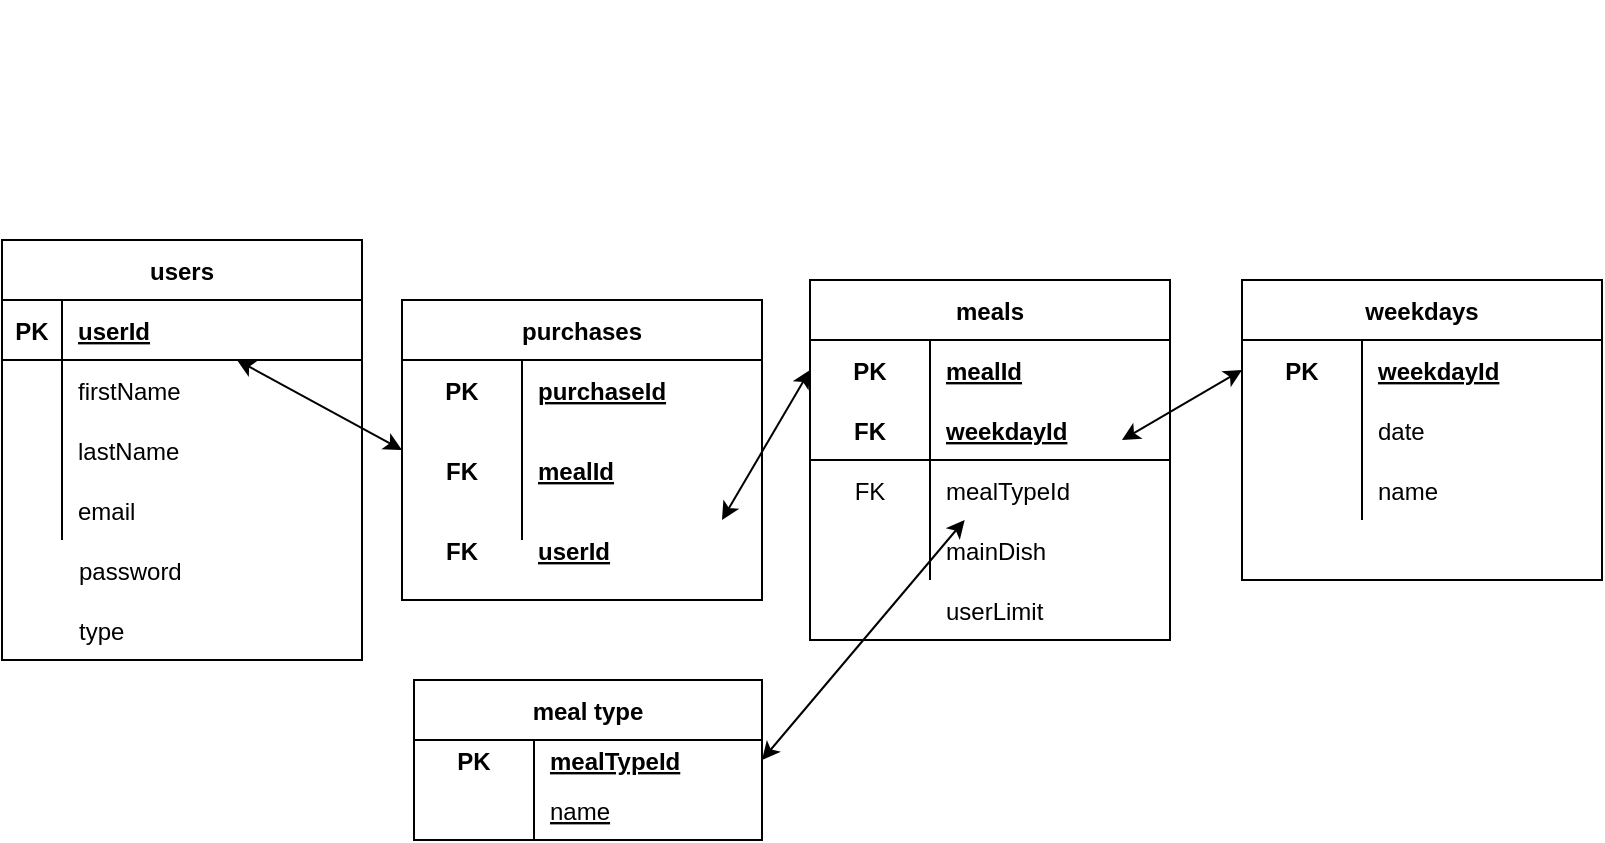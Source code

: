 <mxfile version="15.5.9" type="device"><diagram id="Xyr969KOMSZwpjVr2xSg" name="Page-1"><mxGraphModel dx="1038" dy="500" grid="1" gridSize="10" guides="1" tooltips="1" connect="1" arrows="1" fold="1" page="1" pageScale="1" pageWidth="827" pageHeight="1169" math="0" shadow="0"><root><mxCell id="0"/><mxCell id="1" parent="0"/><mxCell id="pWGAan2U71SMH0lJjc-j-7" value="" style="endArrow=classic;startArrow=classic;html=1;rounded=0;entryX=0;entryY=0.5;entryDx=0;entryDy=0;" parent="1" edge="1" source="rXzDC1S-3HmbVTUK9-Rp-5"><mxGeometry width="50" height="50" relative="1" as="geometry"><mxPoint x="140" y="288.79" as="sourcePoint"/><mxPoint x="200" y="285" as="targetPoint"/></mxGeometry></mxCell><mxCell id="rXzDC1S-3HmbVTUK9-Rp-19" value="" style="group" vertex="1" connectable="0" parent="1"><mxGeometry y="180" width="180.5" height="210" as="geometry"/></mxCell><mxCell id="rXzDC1S-3HmbVTUK9-Rp-4" value="users" style="shape=table;startSize=30;container=1;collapsible=1;childLayout=tableLayout;fixedRows=1;rowLines=0;fontStyle=1;align=center;resizeLast=1;" vertex="1" parent="rXzDC1S-3HmbVTUK9-Rp-19"><mxGeometry width="180" height="210" as="geometry"/></mxCell><mxCell id="rXzDC1S-3HmbVTUK9-Rp-5" value="" style="shape=partialRectangle;collapsible=0;dropTarget=0;pointerEvents=0;fillColor=none;top=0;left=0;bottom=1;right=0;points=[[0,0.5],[1,0.5]];portConstraint=eastwest;" vertex="1" parent="rXzDC1S-3HmbVTUK9-Rp-4"><mxGeometry y="30" width="180" height="30" as="geometry"/></mxCell><mxCell id="rXzDC1S-3HmbVTUK9-Rp-6" value="PK" style="shape=partialRectangle;connectable=0;fillColor=none;top=0;left=0;bottom=0;right=0;fontStyle=1;overflow=hidden;" vertex="1" parent="rXzDC1S-3HmbVTUK9-Rp-5"><mxGeometry width="30" height="30" as="geometry"><mxRectangle width="30" height="30" as="alternateBounds"/></mxGeometry></mxCell><mxCell id="rXzDC1S-3HmbVTUK9-Rp-7" value="userId" style="shape=partialRectangle;connectable=0;fillColor=none;top=0;left=0;bottom=0;right=0;align=left;spacingLeft=6;fontStyle=5;overflow=hidden;" vertex="1" parent="rXzDC1S-3HmbVTUK9-Rp-5"><mxGeometry x="30" width="150" height="30" as="geometry"><mxRectangle width="150" height="30" as="alternateBounds"/></mxGeometry></mxCell><mxCell id="rXzDC1S-3HmbVTUK9-Rp-8" value="" style="shape=partialRectangle;collapsible=0;dropTarget=0;pointerEvents=0;fillColor=none;top=0;left=0;bottom=0;right=0;points=[[0,0.5],[1,0.5]];portConstraint=eastwest;" vertex="1" parent="rXzDC1S-3HmbVTUK9-Rp-4"><mxGeometry y="60" width="180" height="30" as="geometry"/></mxCell><mxCell id="rXzDC1S-3HmbVTUK9-Rp-9" value="" style="shape=partialRectangle;connectable=0;fillColor=none;top=0;left=0;bottom=0;right=0;editable=1;overflow=hidden;" vertex="1" parent="rXzDC1S-3HmbVTUK9-Rp-8"><mxGeometry width="30" height="30" as="geometry"><mxRectangle width="30" height="30" as="alternateBounds"/></mxGeometry></mxCell><mxCell id="rXzDC1S-3HmbVTUK9-Rp-10" value="firstName" style="shape=partialRectangle;connectable=0;fillColor=none;top=0;left=0;bottom=0;right=0;align=left;spacingLeft=6;overflow=hidden;" vertex="1" parent="rXzDC1S-3HmbVTUK9-Rp-8"><mxGeometry x="30" width="150" height="30" as="geometry"><mxRectangle width="150" height="30" as="alternateBounds"/></mxGeometry></mxCell><mxCell id="rXzDC1S-3HmbVTUK9-Rp-11" value="" style="shape=partialRectangle;collapsible=0;dropTarget=0;pointerEvents=0;fillColor=none;top=0;left=0;bottom=0;right=0;points=[[0,0.5],[1,0.5]];portConstraint=eastwest;" vertex="1" parent="rXzDC1S-3HmbVTUK9-Rp-4"><mxGeometry y="90" width="180" height="30" as="geometry"/></mxCell><mxCell id="rXzDC1S-3HmbVTUK9-Rp-12" value="" style="shape=partialRectangle;connectable=0;fillColor=none;top=0;left=0;bottom=0;right=0;editable=1;overflow=hidden;" vertex="1" parent="rXzDC1S-3HmbVTUK9-Rp-11"><mxGeometry width="30" height="30" as="geometry"><mxRectangle width="30" height="30" as="alternateBounds"/></mxGeometry></mxCell><mxCell id="rXzDC1S-3HmbVTUK9-Rp-13" value="lastName" style="shape=partialRectangle;connectable=0;fillColor=none;top=0;left=0;bottom=0;right=0;align=left;spacingLeft=6;overflow=hidden;" vertex="1" parent="rXzDC1S-3HmbVTUK9-Rp-11"><mxGeometry x="30" width="150" height="30" as="geometry"><mxRectangle width="150" height="30" as="alternateBounds"/></mxGeometry></mxCell><mxCell id="rXzDC1S-3HmbVTUK9-Rp-14" value="" style="shape=partialRectangle;collapsible=0;dropTarget=0;pointerEvents=0;fillColor=none;top=0;left=0;bottom=0;right=0;points=[[0,0.5],[1,0.5]];portConstraint=eastwest;" vertex="1" parent="rXzDC1S-3HmbVTUK9-Rp-4"><mxGeometry y="120" width="180" height="30" as="geometry"/></mxCell><mxCell id="rXzDC1S-3HmbVTUK9-Rp-15" value="" style="shape=partialRectangle;connectable=0;fillColor=none;top=0;left=0;bottom=0;right=0;editable=1;overflow=hidden;" vertex="1" parent="rXzDC1S-3HmbVTUK9-Rp-14"><mxGeometry width="30" height="30" as="geometry"><mxRectangle width="30" height="30" as="alternateBounds"/></mxGeometry></mxCell><mxCell id="rXzDC1S-3HmbVTUK9-Rp-16" value="email" style="shape=partialRectangle;connectable=0;fillColor=none;top=0;left=0;bottom=0;right=0;align=left;spacingLeft=6;overflow=hidden;" vertex="1" parent="rXzDC1S-3HmbVTUK9-Rp-14"><mxGeometry x="30" width="150" height="30" as="geometry"><mxRectangle width="150" height="30" as="alternateBounds"/></mxGeometry></mxCell><mxCell id="rXzDC1S-3HmbVTUK9-Rp-17" value="password" style="shape=partialRectangle;connectable=0;fillColor=none;top=0;left=0;bottom=0;right=0;align=left;spacingLeft=6;overflow=hidden;" vertex="1" parent="rXzDC1S-3HmbVTUK9-Rp-19"><mxGeometry x="30.5" y="150" width="150" height="30" as="geometry"><mxRectangle width="150" height="30" as="alternateBounds"/></mxGeometry></mxCell><mxCell id="rXzDC1S-3HmbVTUK9-Rp-18" value="type" style="shape=partialRectangle;connectable=0;fillColor=none;top=0;left=0;bottom=0;right=0;align=left;spacingLeft=6;overflow=hidden;" vertex="1" parent="rXzDC1S-3HmbVTUK9-Rp-19"><mxGeometry x="30.5" y="180" width="150" height="30" as="geometry"><mxRectangle width="150" height="30" as="alternateBounds"/></mxGeometry></mxCell><mxCell id="rXzDC1S-3HmbVTUK9-Rp-68" value="" style="group" vertex="1" connectable="0" parent="1"><mxGeometry x="360" y="60" width="180" height="180" as="geometry"/></mxCell><mxCell id="rXzDC1S-3HmbVTUK9-Rp-69" value="" style="group" vertex="1" connectable="0" parent="rXzDC1S-3HmbVTUK9-Rp-68"><mxGeometry x="44" y="140" width="180" height="180" as="geometry"/></mxCell><mxCell id="rXzDC1S-3HmbVTUK9-Rp-52" value="meals" style="shape=table;startSize=30;container=1;collapsible=1;childLayout=tableLayout;fixedRows=1;rowLines=0;fontStyle=1;align=center;resizeLast=1;" vertex="1" parent="rXzDC1S-3HmbVTUK9-Rp-69"><mxGeometry width="180" height="180" as="geometry"/></mxCell><mxCell id="rXzDC1S-3HmbVTUK9-Rp-53" value="" style="shape=partialRectangle;collapsible=0;dropTarget=0;pointerEvents=0;fillColor=none;top=0;left=0;bottom=0;right=0;points=[[0,0.5],[1,0.5]];portConstraint=eastwest;" vertex="1" parent="rXzDC1S-3HmbVTUK9-Rp-52"><mxGeometry y="30" width="180" height="30" as="geometry"/></mxCell><mxCell id="rXzDC1S-3HmbVTUK9-Rp-54" value="PK" style="shape=partialRectangle;connectable=0;fillColor=none;top=0;left=0;bottom=0;right=0;fontStyle=1;overflow=hidden;" vertex="1" parent="rXzDC1S-3HmbVTUK9-Rp-53"><mxGeometry width="60" height="30" as="geometry"><mxRectangle width="60" height="30" as="alternateBounds"/></mxGeometry></mxCell><mxCell id="rXzDC1S-3HmbVTUK9-Rp-55" value="mealId" style="shape=partialRectangle;connectable=0;fillColor=none;top=0;left=0;bottom=0;right=0;align=left;spacingLeft=6;fontStyle=5;overflow=hidden;" vertex="1" parent="rXzDC1S-3HmbVTUK9-Rp-53"><mxGeometry x="60" width="120" height="30" as="geometry"><mxRectangle width="120" height="30" as="alternateBounds"/></mxGeometry></mxCell><mxCell id="rXzDC1S-3HmbVTUK9-Rp-56" value="" style="shape=partialRectangle;collapsible=0;dropTarget=0;pointerEvents=0;fillColor=none;top=0;left=0;bottom=1;right=0;points=[[0,0.5],[1,0.5]];portConstraint=eastwest;" vertex="1" parent="rXzDC1S-3HmbVTUK9-Rp-52"><mxGeometry y="60" width="180" height="30" as="geometry"/></mxCell><mxCell id="rXzDC1S-3HmbVTUK9-Rp-57" value="FK" style="shape=partialRectangle;connectable=0;fillColor=none;top=0;left=0;bottom=0;right=0;fontStyle=1;overflow=hidden;" vertex="1" parent="rXzDC1S-3HmbVTUK9-Rp-56"><mxGeometry width="60" height="30" as="geometry"><mxRectangle width="60" height="30" as="alternateBounds"/></mxGeometry></mxCell><mxCell id="rXzDC1S-3HmbVTUK9-Rp-58" value="weekdayId" style="shape=partialRectangle;connectable=0;fillColor=none;top=0;left=0;bottom=0;right=0;align=left;spacingLeft=6;fontStyle=5;overflow=hidden;" vertex="1" parent="rXzDC1S-3HmbVTUK9-Rp-56"><mxGeometry x="60" width="120" height="30" as="geometry"><mxRectangle width="120" height="30" as="alternateBounds"/></mxGeometry></mxCell><mxCell id="rXzDC1S-3HmbVTUK9-Rp-59" value="" style="shape=partialRectangle;collapsible=0;dropTarget=0;pointerEvents=0;fillColor=none;top=0;left=0;bottom=0;right=0;points=[[0,0.5],[1,0.5]];portConstraint=eastwest;" vertex="1" parent="rXzDC1S-3HmbVTUK9-Rp-52"><mxGeometry y="90" width="180" height="30" as="geometry"/></mxCell><mxCell id="rXzDC1S-3HmbVTUK9-Rp-60" value="FK" style="shape=partialRectangle;connectable=0;fillColor=none;top=0;left=0;bottom=0;right=0;editable=1;overflow=hidden;" vertex="1" parent="rXzDC1S-3HmbVTUK9-Rp-59"><mxGeometry width="60" height="30" as="geometry"><mxRectangle width="60" height="30" as="alternateBounds"/></mxGeometry></mxCell><mxCell id="rXzDC1S-3HmbVTUK9-Rp-61" value="mealTypeId" style="shape=partialRectangle;connectable=0;fillColor=none;top=0;left=0;bottom=0;right=0;align=left;spacingLeft=6;overflow=hidden;" vertex="1" parent="rXzDC1S-3HmbVTUK9-Rp-59"><mxGeometry x="60" width="120" height="30" as="geometry"><mxRectangle width="120" height="30" as="alternateBounds"/></mxGeometry></mxCell><mxCell id="rXzDC1S-3HmbVTUK9-Rp-62" value="" style="shape=partialRectangle;collapsible=0;dropTarget=0;pointerEvents=0;fillColor=none;top=0;left=0;bottom=0;right=0;points=[[0,0.5],[1,0.5]];portConstraint=eastwest;" vertex="1" parent="rXzDC1S-3HmbVTUK9-Rp-52"><mxGeometry y="120" width="180" height="30" as="geometry"/></mxCell><mxCell id="rXzDC1S-3HmbVTUK9-Rp-63" value="" style="shape=partialRectangle;connectable=0;fillColor=none;top=0;left=0;bottom=0;right=0;editable=1;overflow=hidden;" vertex="1" parent="rXzDC1S-3HmbVTUK9-Rp-62"><mxGeometry width="60" height="30" as="geometry"><mxRectangle width="60" height="30" as="alternateBounds"/></mxGeometry></mxCell><mxCell id="rXzDC1S-3HmbVTUK9-Rp-64" value="mainDish" style="shape=partialRectangle;connectable=0;fillColor=none;top=0;left=0;bottom=0;right=0;align=left;spacingLeft=6;overflow=hidden;" vertex="1" parent="rXzDC1S-3HmbVTUK9-Rp-62"><mxGeometry x="60" width="120" height="30" as="geometry"><mxRectangle width="120" height="30" as="alternateBounds"/></mxGeometry></mxCell><mxCell id="rXzDC1S-3HmbVTUK9-Rp-67" value="userLimit" style="shape=partialRectangle;connectable=0;fillColor=none;top=0;left=0;bottom=0;right=0;align=left;spacingLeft=6;overflow=hidden;" vertex="1" parent="rXzDC1S-3HmbVTUK9-Rp-69"><mxGeometry x="60" y="150" width="120" height="30" as="geometry"><mxRectangle width="120" height="30" as="alternateBounds"/></mxGeometry></mxCell><mxCell id="rXzDC1S-3HmbVTUK9-Rp-102" value="" style="endArrow=classic;startArrow=classic;html=1;rounded=0;entryX=0;entryY=0.5;entryDx=0;entryDy=0;" edge="1" parent="rXzDC1S-3HmbVTUK9-Rp-69" target="rXzDC1S-3HmbVTUK9-Rp-53"><mxGeometry width="50" height="50" relative="1" as="geometry"><mxPoint x="-44" y="120" as="sourcePoint"/><mxPoint x="38.5" y="165" as="targetPoint"/></mxGeometry></mxCell><mxCell id="rXzDC1S-3HmbVTUK9-Rp-71" value="weekdays" style="shape=table;startSize=30;container=1;collapsible=1;childLayout=tableLayout;fixedRows=1;rowLines=0;fontStyle=1;align=center;resizeLast=1;" vertex="1" parent="1"><mxGeometry x="620" y="200" width="180" height="150" as="geometry"/></mxCell><mxCell id="rXzDC1S-3HmbVTUK9-Rp-72" value="" style="shape=partialRectangle;collapsible=0;dropTarget=0;pointerEvents=0;fillColor=none;top=0;left=0;bottom=0;right=0;points=[[0,0.5],[1,0.5]];portConstraint=eastwest;" vertex="1" parent="rXzDC1S-3HmbVTUK9-Rp-71"><mxGeometry y="30" width="180" height="30" as="geometry"/></mxCell><mxCell id="rXzDC1S-3HmbVTUK9-Rp-73" value="PK" style="shape=partialRectangle;connectable=0;fillColor=none;top=0;left=0;bottom=0;right=0;fontStyle=1;overflow=hidden;" vertex="1" parent="rXzDC1S-3HmbVTUK9-Rp-72"><mxGeometry width="60" height="30" as="geometry"><mxRectangle width="60" height="30" as="alternateBounds"/></mxGeometry></mxCell><mxCell id="rXzDC1S-3HmbVTUK9-Rp-74" value="weekdayId" style="shape=partialRectangle;connectable=0;fillColor=none;top=0;left=0;bottom=0;right=0;align=left;spacingLeft=6;fontStyle=5;overflow=hidden;" vertex="1" parent="rXzDC1S-3HmbVTUK9-Rp-72"><mxGeometry x="60" width="120" height="30" as="geometry"><mxRectangle width="120" height="30" as="alternateBounds"/></mxGeometry></mxCell><mxCell id="rXzDC1S-3HmbVTUK9-Rp-78" value="" style="shape=partialRectangle;collapsible=0;dropTarget=0;pointerEvents=0;fillColor=none;top=0;left=0;bottom=0;right=0;points=[[0,0.5],[1,0.5]];portConstraint=eastwest;" vertex="1" parent="rXzDC1S-3HmbVTUK9-Rp-71"><mxGeometry y="60" width="180" height="30" as="geometry"/></mxCell><mxCell id="rXzDC1S-3HmbVTUK9-Rp-79" value="" style="shape=partialRectangle;connectable=0;fillColor=none;top=0;left=0;bottom=0;right=0;editable=1;overflow=hidden;" vertex="1" parent="rXzDC1S-3HmbVTUK9-Rp-78"><mxGeometry width="60" height="30" as="geometry"><mxRectangle width="60" height="30" as="alternateBounds"/></mxGeometry></mxCell><mxCell id="rXzDC1S-3HmbVTUK9-Rp-80" value="date" style="shape=partialRectangle;connectable=0;fillColor=none;top=0;left=0;bottom=0;right=0;align=left;spacingLeft=6;overflow=hidden;" vertex="1" parent="rXzDC1S-3HmbVTUK9-Rp-78"><mxGeometry x="60" width="120" height="30" as="geometry"><mxRectangle width="120" height="30" as="alternateBounds"/></mxGeometry></mxCell><mxCell id="rXzDC1S-3HmbVTUK9-Rp-81" value="" style="shape=partialRectangle;collapsible=0;dropTarget=0;pointerEvents=0;fillColor=none;top=0;left=0;bottom=0;right=0;points=[[0,0.5],[1,0.5]];portConstraint=eastwest;" vertex="1" parent="rXzDC1S-3HmbVTUK9-Rp-71"><mxGeometry y="90" width="180" height="30" as="geometry"/></mxCell><mxCell id="rXzDC1S-3HmbVTUK9-Rp-82" value="" style="shape=partialRectangle;connectable=0;fillColor=none;top=0;left=0;bottom=0;right=0;editable=1;overflow=hidden;" vertex="1" parent="rXzDC1S-3HmbVTUK9-Rp-81"><mxGeometry width="60" height="30" as="geometry"><mxRectangle width="60" height="30" as="alternateBounds"/></mxGeometry></mxCell><mxCell id="rXzDC1S-3HmbVTUK9-Rp-83" value="" style="shape=partialRectangle;connectable=0;fillColor=none;top=0;left=0;bottom=0;right=0;align=left;spacingLeft=6;overflow=hidden;" vertex="1" parent="rXzDC1S-3HmbVTUK9-Rp-81"><mxGeometry x="60" width="120" height="30" as="geometry"><mxRectangle width="120" height="30" as="alternateBounds"/></mxGeometry></mxCell><mxCell id="rXzDC1S-3HmbVTUK9-Rp-85" value="meal type" style="shape=table;startSize=30;container=1;collapsible=1;childLayout=tableLayout;fixedRows=1;rowLines=0;fontStyle=1;align=center;resizeLast=1;strokeColor=default;" vertex="1" parent="1"><mxGeometry x="206" y="400" width="174" height="80" as="geometry"/></mxCell><mxCell id="rXzDC1S-3HmbVTUK9-Rp-86" value="" style="shape=partialRectangle;collapsible=0;dropTarget=0;pointerEvents=0;fillColor=none;top=0;left=0;bottom=0;right=0;points=[[0,0.5],[1,0.5]];portConstraint=eastwest;" vertex="1" parent="rXzDC1S-3HmbVTUK9-Rp-85"><mxGeometry y="30" width="174" height="20" as="geometry"/></mxCell><mxCell id="rXzDC1S-3HmbVTUK9-Rp-87" value="PK" style="shape=partialRectangle;connectable=0;fillColor=none;top=0;left=0;bottom=0;right=0;fontStyle=1;overflow=hidden;" vertex="1" parent="rXzDC1S-3HmbVTUK9-Rp-86"><mxGeometry width="60" height="20" as="geometry"><mxRectangle width="60" height="20" as="alternateBounds"/></mxGeometry></mxCell><mxCell id="rXzDC1S-3HmbVTUK9-Rp-88" value="mealTypeId" style="shape=partialRectangle;connectable=0;fillColor=none;top=0;left=0;bottom=0;right=0;align=left;spacingLeft=6;fontStyle=5;overflow=hidden;" vertex="1" parent="rXzDC1S-3HmbVTUK9-Rp-86"><mxGeometry x="60" width="114" height="20" as="geometry"><mxRectangle width="114" height="20" as="alternateBounds"/></mxGeometry></mxCell><mxCell id="rXzDC1S-3HmbVTUK9-Rp-89" value="" style="shape=partialRectangle;collapsible=0;dropTarget=0;pointerEvents=0;fillColor=none;top=0;left=0;bottom=1;right=0;points=[[0,0.5],[1,0.5]];portConstraint=eastwest;" vertex="1" parent="rXzDC1S-3HmbVTUK9-Rp-85"><mxGeometry y="50" width="174" height="30" as="geometry"/></mxCell><mxCell id="rXzDC1S-3HmbVTUK9-Rp-90" value="" style="shape=partialRectangle;connectable=0;fillColor=none;top=0;left=0;bottom=0;right=0;fontStyle=1;overflow=hidden;" vertex="1" parent="rXzDC1S-3HmbVTUK9-Rp-89"><mxGeometry width="60" height="30" as="geometry"><mxRectangle width="60" height="30" as="alternateBounds"/></mxGeometry></mxCell><mxCell id="rXzDC1S-3HmbVTUK9-Rp-91" value="name" style="shape=partialRectangle;connectable=0;fillColor=none;top=0;left=0;bottom=0;right=0;align=left;spacingLeft=6;fontStyle=4;overflow=hidden;fontColor=default;" vertex="1" parent="rXzDC1S-3HmbVTUK9-Rp-89"><mxGeometry x="60" width="114" height="30" as="geometry"><mxRectangle width="114" height="30" as="alternateBounds"/></mxGeometry></mxCell><mxCell id="rXzDC1S-3HmbVTUK9-Rp-104" value="" style="endArrow=classic;startArrow=classic;html=1;rounded=0;entryX=0;entryY=0.5;entryDx=0;entryDy=0;" edge="1" parent="1" target="rXzDC1S-3HmbVTUK9-Rp-72"><mxGeometry width="50" height="50" relative="1" as="geometry"><mxPoint x="560" y="280" as="sourcePoint"/><mxPoint x="642.5" y="325" as="targetPoint"/></mxGeometry></mxCell><mxCell id="rXzDC1S-3HmbVTUK9-Rp-105" value="name" style="shape=partialRectangle;connectable=0;fillColor=none;top=0;left=0;bottom=0;right=0;align=left;spacingLeft=6;overflow=hidden;" vertex="1" parent="1"><mxGeometry x="680" y="290" width="120" height="30" as="geometry"><mxRectangle width="120" height="30" as="alternateBounds"/></mxGeometry></mxCell><mxCell id="rXzDC1S-3HmbVTUK9-Rp-106" value="" style="endArrow=classic;startArrow=classic;html=1;rounded=0;entryX=1;entryY=0.5;entryDx=0;entryDy=0;" edge="1" parent="1" source="rXzDC1S-3HmbVTUK9-Rp-59" target="rXzDC1S-3HmbVTUK9-Rp-86"><mxGeometry width="50" height="50" relative="1" as="geometry"><mxPoint x="408.75" y="450" as="sourcePoint"/><mxPoint x="491.25" y="495" as="targetPoint"/></mxGeometry></mxCell><mxCell id="rXzDC1S-3HmbVTUK9-Rp-36" value="purchases" style="shape=table;startSize=30;container=1;collapsible=1;childLayout=tableLayout;fixedRows=1;rowLines=0;fontStyle=1;align=center;resizeLast=1;strokeColor=default;" vertex="1" parent="1"><mxGeometry x="200" y="210" width="180" height="150" as="geometry"/></mxCell><mxCell id="rXzDC1S-3HmbVTUK9-Rp-37" value="" style="shape=partialRectangle;collapsible=0;dropTarget=0;pointerEvents=0;fillColor=none;top=0;left=0;bottom=0;right=0;points=[[0,0.5],[1,0.5]];portConstraint=eastwest;" vertex="1" parent="rXzDC1S-3HmbVTUK9-Rp-36"><mxGeometry y="30" width="180" height="30" as="geometry"/></mxCell><mxCell id="rXzDC1S-3HmbVTUK9-Rp-38" value="PK" style="shape=partialRectangle;connectable=0;fillColor=none;top=0;left=0;bottom=0;right=0;fontStyle=1;overflow=hidden;" vertex="1" parent="rXzDC1S-3HmbVTUK9-Rp-37"><mxGeometry width="60" height="30" as="geometry"><mxRectangle width="60" height="30" as="alternateBounds"/></mxGeometry></mxCell><mxCell id="rXzDC1S-3HmbVTUK9-Rp-39" value="purchaseId" style="shape=partialRectangle;connectable=0;fillColor=none;top=0;left=0;bottom=0;right=0;align=left;spacingLeft=6;fontStyle=5;overflow=hidden;" vertex="1" parent="rXzDC1S-3HmbVTUK9-Rp-37"><mxGeometry x="60" width="120" height="30" as="geometry"><mxRectangle width="120" height="30" as="alternateBounds"/></mxGeometry></mxCell><mxCell id="rXzDC1S-3HmbVTUK9-Rp-43" value="" style="shape=partialRectangle;collapsible=0;dropTarget=0;pointerEvents=0;fillColor=none;top=0;left=0;bottom=0;right=0;points=[[0,0.5],[1,0.5]];portConstraint=eastwest;" vertex="1" parent="rXzDC1S-3HmbVTUK9-Rp-36"><mxGeometry y="60" width="180" height="30" as="geometry"/></mxCell><mxCell id="rXzDC1S-3HmbVTUK9-Rp-44" value="" style="shape=partialRectangle;connectable=0;fillColor=none;top=0;left=0;bottom=0;right=0;editable=1;overflow=hidden;" vertex="1" parent="rXzDC1S-3HmbVTUK9-Rp-43"><mxGeometry width="60" height="30" as="geometry"><mxRectangle width="60" height="30" as="alternateBounds"/></mxGeometry></mxCell><mxCell id="rXzDC1S-3HmbVTUK9-Rp-45" value="" style="shape=partialRectangle;connectable=0;fillColor=none;top=0;left=0;bottom=0;right=0;align=left;spacingLeft=6;overflow=hidden;" vertex="1" parent="rXzDC1S-3HmbVTUK9-Rp-43"><mxGeometry x="60" width="120" height="30" as="geometry"><mxRectangle width="120" height="30" as="alternateBounds"/></mxGeometry></mxCell><mxCell id="rXzDC1S-3HmbVTUK9-Rp-46" value="" style="shape=partialRectangle;collapsible=0;dropTarget=0;pointerEvents=0;fillColor=none;top=0;left=0;bottom=0;right=0;points=[[0,0.5],[1,0.5]];portConstraint=eastwest;" vertex="1" parent="rXzDC1S-3HmbVTUK9-Rp-36"><mxGeometry y="90" width="180" height="30" as="geometry"/></mxCell><mxCell id="rXzDC1S-3HmbVTUK9-Rp-47" value="" style="shape=partialRectangle;connectable=0;fillColor=none;top=0;left=0;bottom=0;right=0;editable=1;overflow=hidden;" vertex="1" parent="rXzDC1S-3HmbVTUK9-Rp-46"><mxGeometry width="60" height="30" as="geometry"><mxRectangle width="60" height="30" as="alternateBounds"/></mxGeometry></mxCell><mxCell id="rXzDC1S-3HmbVTUK9-Rp-48" value="" style="shape=partialRectangle;connectable=0;fillColor=none;top=0;left=0;bottom=0;right=0;align=left;spacingLeft=6;overflow=hidden;" vertex="1" parent="rXzDC1S-3HmbVTUK9-Rp-46"><mxGeometry x="60" width="120" height="30" as="geometry"><mxRectangle width="120" height="30" as="alternateBounds"/></mxGeometry></mxCell><mxCell id="rXzDC1S-3HmbVTUK9-Rp-49" value="mealId" style="shape=partialRectangle;connectable=0;fillColor=none;top=0;left=0;bottom=0;right=0;align=left;spacingLeft=6;fontStyle=5;overflow=hidden;strokeColor=none;" vertex="1" parent="1"><mxGeometry x="260" y="280" width="120" height="30" as="geometry"><mxRectangle width="120" height="30" as="alternateBounds"/></mxGeometry></mxCell><mxCell id="rXzDC1S-3HmbVTUK9-Rp-107" value="userId" style="shape=partialRectangle;connectable=0;fillColor=none;top=0;left=0;bottom=0;right=0;align=left;spacingLeft=6;fontStyle=5;overflow=hidden;strokeColor=none;" vertex="1" parent="1"><mxGeometry x="260" y="320" width="120" height="30" as="geometry"><mxRectangle width="120" height="30" as="alternateBounds"/></mxGeometry></mxCell><mxCell id="rXzDC1S-3HmbVTUK9-Rp-108" value="FK" style="shape=partialRectangle;connectable=0;fillColor=none;top=0;left=0;bottom=0;right=0;fontStyle=1;overflow=hidden;" vertex="1" parent="1"><mxGeometry x="200" y="280" width="60" height="30" as="geometry"><mxRectangle width="60" height="30" as="alternateBounds"/></mxGeometry></mxCell><mxCell id="rXzDC1S-3HmbVTUK9-Rp-109" value="FK" style="shape=partialRectangle;connectable=0;fillColor=none;top=0;left=0;bottom=0;right=0;fontStyle=1;overflow=hidden;" vertex="1" parent="1"><mxGeometry x="200" y="320" width="60" height="30" as="geometry"><mxRectangle width="60" height="30" as="alternateBounds"/></mxGeometry></mxCell></root></mxGraphModel></diagram></mxfile>